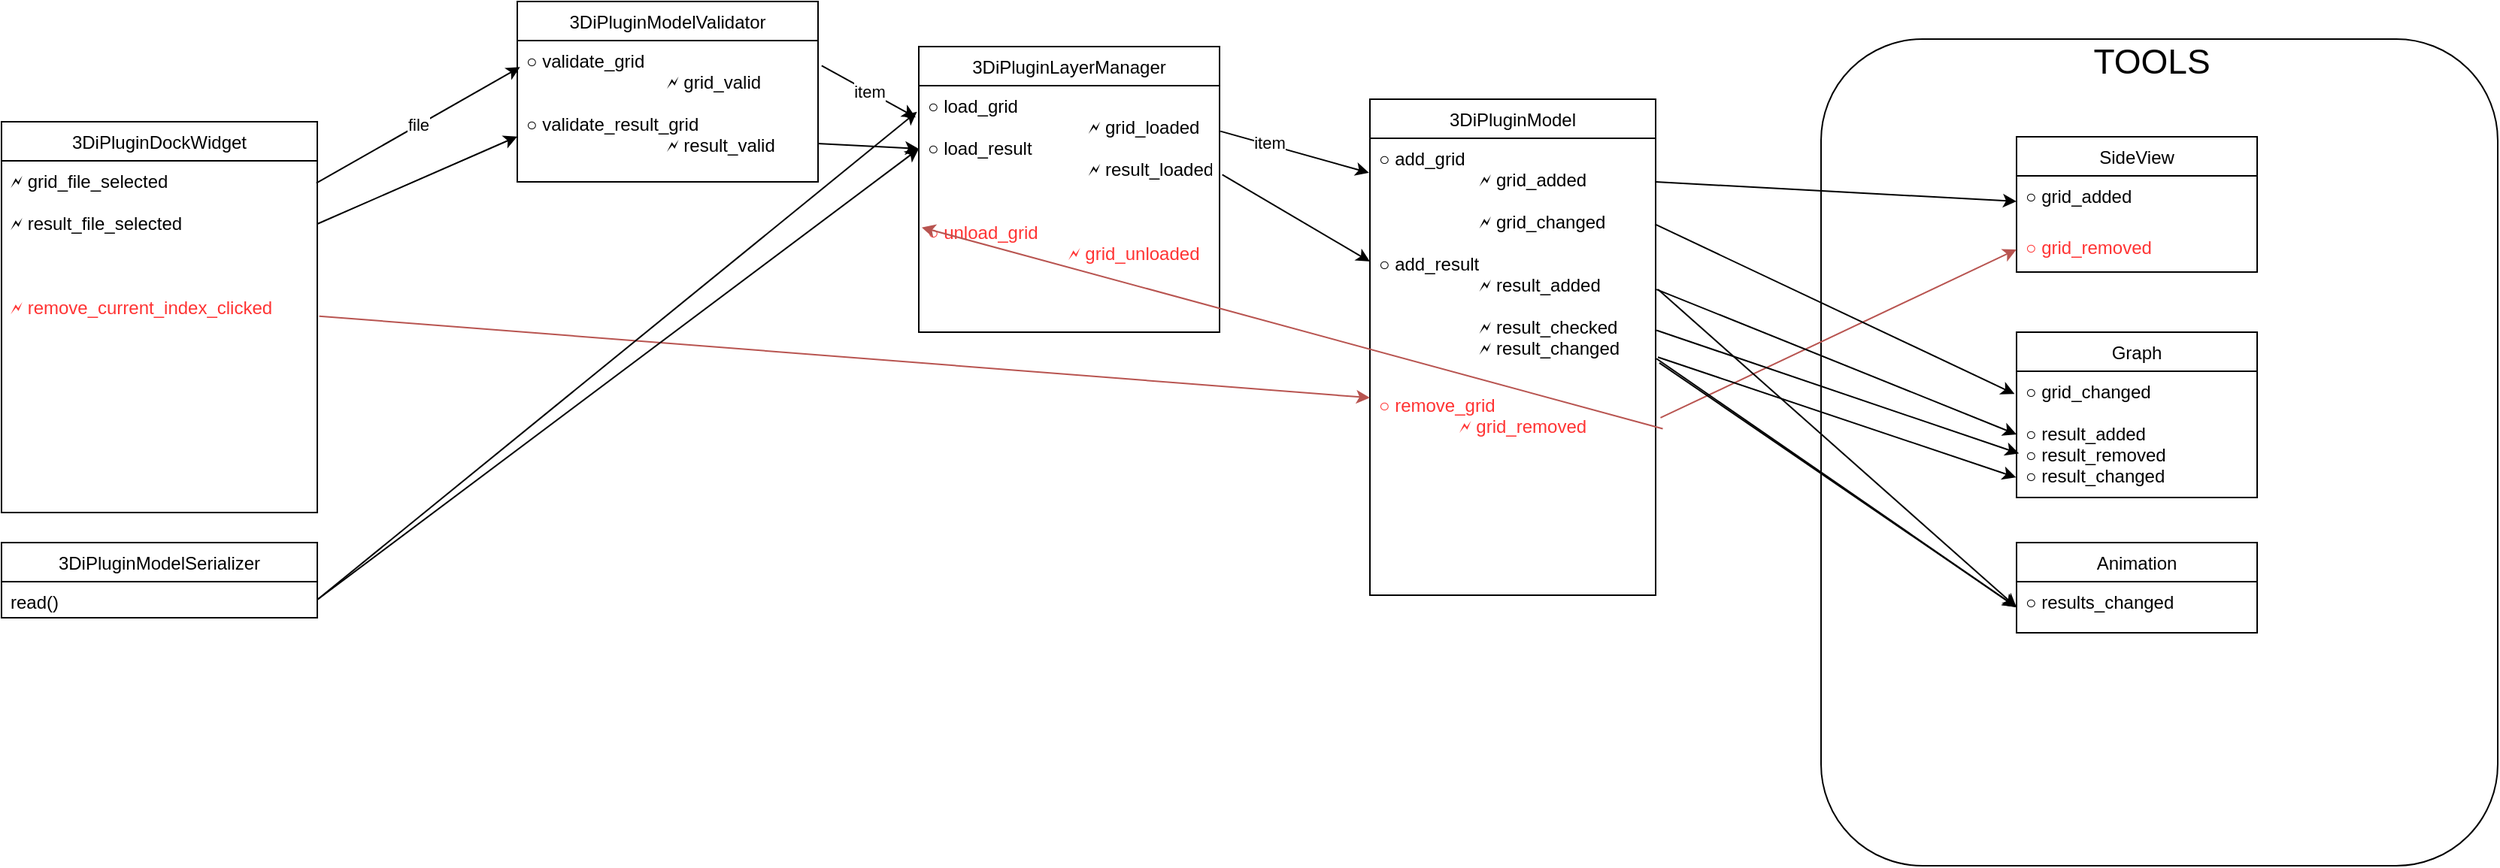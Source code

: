 <mxfile version="20.8.16" type="device"><diagram name="Page-1" id="b5b7bab2-c9e2-2cf4-8b2a-24fd1a2a6d21"><mxGraphModel dx="1248" dy="606" grid="1" gridSize="10" guides="1" tooltips="1" connect="1" arrows="1" fold="1" page="1" pageScale="1" pageWidth="827" pageHeight="1169" background="none" math="0" shadow="0"><root><mxCell id="0"/><mxCell id="1" parent="0"/><mxCell id="5HlFLYyAjReFzfFvpWD5-10" value="" style="rounded=1;whiteSpace=wrap;html=1;" vertex="1" parent="1"><mxGeometry x="1280" y="205" width="450" height="550" as="geometry"/></mxCell><mxCell id="shywv9QNYz3xRIldoQkV-1" value="3DiPluginDockWidget" style="swimlane;fontStyle=0;childLayout=stackLayout;horizontal=1;startSize=26;fillColor=none;horizontalStack=0;resizeParent=1;resizeParentMax=0;resizeLast=0;collapsible=1;marginBottom=0;" parent="1" vertex="1"><mxGeometry x="70" y="260" width="210" height="260" as="geometry"/></mxCell><mxCell id="shywv9QNYz3xRIldoQkV-2" value="🗲 grid_file_selected&#10;&#10;🗲 result_file_selected&#10;" style="text;strokeColor=none;fillColor=none;align=left;verticalAlign=top;spacingLeft=4;spacingRight=4;overflow=hidden;rotatable=0;points=[[0,0.5],[1,0.5]];portConstraint=eastwest;" parent="shywv9QNYz3xRIldoQkV-1" vertex="1"><mxGeometry y="26" width="210" height="84" as="geometry"/></mxCell><mxCell id="shywv9QNYz3xRIldoQkV-3" value="🗲 remove_current_index_clicked" style="text;strokeColor=none;fillColor=none;align=left;verticalAlign=top;spacingLeft=4;spacingRight=4;overflow=hidden;rotatable=0;points=[[0,0.5],[1,0.5]];portConstraint=eastwest;fontColor=#FF3333;" parent="shywv9QNYz3xRIldoQkV-1" vertex="1"><mxGeometry y="110" width="210" height="150" as="geometry"/></mxCell><mxCell id="shywv9QNYz3xRIldoQkV-5" value="3DiPluginModel" style="swimlane;fontStyle=0;childLayout=stackLayout;horizontal=1;startSize=26;fillColor=none;horizontalStack=0;resizeParent=1;resizeParentMax=0;resizeLast=0;collapsible=1;marginBottom=0;" parent="1" vertex="1"><mxGeometry x="980" y="245" width="190" height="330" as="geometry"/></mxCell><mxCell id="shywv9QNYz3xRIldoQkV-6" value="○ add_grid&#10;                    🗲 grid_added&#10;&#10;                    🗲 grid_changed&#10;&#10;○ add_result&#10;                    🗲 result_added&#10;&#10;                    🗲 result_checked&#10;                    🗲 result_changed&#10;" style="text;strokeColor=none;fillColor=none;align=left;verticalAlign=top;spacingLeft=4;spacingRight=4;overflow=hidden;rotatable=0;points=[[0,0.5],[1,0.5]];portConstraint=eastwest;" parent="shywv9QNYz3xRIldoQkV-5" vertex="1"><mxGeometry y="26" width="190" height="164" as="geometry"/></mxCell><mxCell id="shywv9QNYz3xRIldoQkV-7" value="○ remove_grid&#10;                🗲 grid_removed" style="text;strokeColor=none;fillColor=none;align=left;verticalAlign=top;spacingLeft=4;spacingRight=4;overflow=hidden;rotatable=0;points=[[0,0.5],[1,0.5]];portConstraint=eastwest;fontColor=#FF3333;" parent="shywv9QNYz3xRIldoQkV-5" vertex="1"><mxGeometry y="190" width="190" height="140" as="geometry"/></mxCell><mxCell id="shywv9QNYz3xRIldoQkV-12" value="3DiPluginLayerManager" style="swimlane;fontStyle=0;childLayout=stackLayout;horizontal=1;startSize=26;fillColor=none;horizontalStack=0;resizeParent=1;resizeParentMax=0;resizeLast=0;collapsible=1;marginBottom=0;" parent="1" vertex="1"><mxGeometry x="680" y="210" width="200" height="190" as="geometry"/></mxCell><mxCell id="shywv9QNYz3xRIldoQkV-13" value="○ load_grid&#10;                                🗲 grid_loaded&#10;○ load_result &#10;                                🗲 result_loaded" style="text;strokeColor=none;fillColor=none;align=left;verticalAlign=top;spacingLeft=4;spacingRight=4;overflow=hidden;rotatable=0;points=[[0,0.5],[1,0.5]];portConstraint=eastwest;" parent="shywv9QNYz3xRIldoQkV-12" vertex="1"><mxGeometry y="26" width="200" height="84" as="geometry"/></mxCell><mxCell id="shywv9QNYz3xRIldoQkV-14" value="○ unload_grid&#10;                            🗲 grid_unloaded" style="text;strokeColor=none;fillColor=none;align=left;verticalAlign=top;spacingLeft=4;spacingRight=4;overflow=hidden;rotatable=0;points=[[0,0.5],[1,0.5]];portConstraint=eastwest;fontColor=#FF3333;" parent="shywv9QNYz3xRIldoQkV-12" vertex="1"><mxGeometry y="110" width="200" height="80" as="geometry"/></mxCell><mxCell id="shywv9QNYz3xRIldoQkV-22" value="3DiPluginModelValidator" style="swimlane;fontStyle=0;childLayout=stackLayout;horizontal=1;startSize=26;fillColor=none;horizontalStack=0;resizeParent=1;resizeParentMax=0;resizeLast=0;collapsible=1;marginBottom=0;" parent="1" vertex="1"><mxGeometry x="413" y="180" width="200" height="120" as="geometry"/></mxCell><mxCell id="shywv9QNYz3xRIldoQkV-23" value="○ validate_grid&#10;                            🗲 grid_valid&#10;&#10;○ validate_result_grid&#10;                            🗲 result_valid" style="text;strokeColor=none;fillColor=none;align=left;verticalAlign=top;spacingLeft=4;spacingRight=4;overflow=hidden;rotatable=0;points=[[0,0.5],[1,0.5]];portConstraint=eastwest;" parent="shywv9QNYz3xRIldoQkV-22" vertex="1"><mxGeometry y="26" width="200" height="94" as="geometry"/></mxCell><mxCell id="5HlFLYyAjReFzfFvpWD5-2" value="file" style="endArrow=classic;html=1;rounded=0;exitX=0.997;exitY=0.177;exitDx=0;exitDy=0;entryX=0.009;entryY=0.188;entryDx=0;entryDy=0;exitPerimeter=0;entryPerimeter=0;" edge="1" parent="1" source="shywv9QNYz3xRIldoQkV-2" target="shywv9QNYz3xRIldoQkV-23"><mxGeometry width="50" height="50" relative="1" as="geometry"><mxPoint x="260" y="440" as="sourcePoint"/><mxPoint x="310" y="390" as="targetPoint"/></mxGeometry></mxCell><mxCell id="5HlFLYyAjReFzfFvpWD5-3" value="item" style="endArrow=classic;html=1;rounded=0;entryX=-0.01;entryY=0.251;entryDx=0;entryDy=0;exitX=1.012;exitY=0.178;exitDx=0;exitDy=0;exitPerimeter=0;entryPerimeter=0;" edge="1" parent="1" source="shywv9QNYz3xRIldoQkV-23" target="shywv9QNYz3xRIldoQkV-13"><mxGeometry width="50" height="50" relative="1" as="geometry"><mxPoint x="650" y="440" as="sourcePoint"/><mxPoint x="700" y="390" as="targetPoint"/></mxGeometry></mxCell><mxCell id="5HlFLYyAjReFzfFvpWD5-4" value="" style="endArrow=classic;html=1;rounded=0;exitX=1.003;exitY=0.361;exitDx=0;exitDy=0;exitPerimeter=0;entryX=-0.003;entryY=0.14;entryDx=0;entryDy=0;entryPerimeter=0;" edge="1" parent="1" source="shywv9QNYz3xRIldoQkV-13" target="shywv9QNYz3xRIldoQkV-6"><mxGeometry width="50" height="50" relative="1" as="geometry"><mxPoint x="650" y="440" as="sourcePoint"/><mxPoint x="700" y="390" as="targetPoint"/></mxGeometry></mxCell><mxCell id="5HlFLYyAjReFzfFvpWD5-5" value="item" style="edgeLabel;html=1;align=center;verticalAlign=middle;resizable=0;points=[];" vertex="1" connectable="0" parent="5HlFLYyAjReFzfFvpWD5-4"><mxGeometry x="-0.353" y="2" relative="1" as="geometry"><mxPoint as="offset"/></mxGeometry></mxCell><mxCell id="5HlFLYyAjReFzfFvpWD5-6" value="SideView" style="swimlane;fontStyle=0;childLayout=stackLayout;horizontal=1;startSize=26;fillColor=none;horizontalStack=0;resizeParent=1;resizeParentMax=0;resizeLast=0;collapsible=1;marginBottom=0;" vertex="1" parent="1"><mxGeometry x="1410" y="270" width="160" height="90" as="geometry"/></mxCell><mxCell id="5HlFLYyAjReFzfFvpWD5-7" value="○ grid_added&#10;                    " style="text;strokeColor=none;fillColor=none;align=left;verticalAlign=top;spacingLeft=4;spacingRight=4;overflow=hidden;rotatable=0;points=[[0,0.5],[1,0.5]];portConstraint=eastwest;" vertex="1" parent="5HlFLYyAjReFzfFvpWD5-6"><mxGeometry y="26" width="160" height="34" as="geometry"/></mxCell><mxCell id="5HlFLYyAjReFzfFvpWD5-8" value="○ grid_removed&#10;                " style="text;strokeColor=none;fillColor=none;align=left;verticalAlign=top;spacingLeft=4;spacingRight=4;overflow=hidden;rotatable=0;points=[[0,0.5],[1,0.5]];portConstraint=eastwest;fontColor=#FF3333;" vertex="1" parent="5HlFLYyAjReFzfFvpWD5-6"><mxGeometry y="60" width="160" height="30" as="geometry"/></mxCell><mxCell id="5HlFLYyAjReFzfFvpWD5-12" value="TOOLS" style="text;html=1;strokeColor=none;fillColor=none;align=center;verticalAlign=middle;whiteSpace=wrap;rounded=0;fontSize=23;" vertex="1" parent="1"><mxGeometry x="1470" y="205" width="60" height="30" as="geometry"/></mxCell><mxCell id="5HlFLYyAjReFzfFvpWD5-13" value="" style="endArrow=classic;html=1;rounded=0;fontSize=23;entryX=0;entryY=0.5;entryDx=0;entryDy=0;" edge="1" parent="1" target="5HlFLYyAjReFzfFvpWD5-7"><mxGeometry width="50" height="50" relative="1" as="geometry"><mxPoint x="1170" y="300" as="sourcePoint"/><mxPoint x="1250" y="390" as="targetPoint"/></mxGeometry></mxCell><mxCell id="5HlFLYyAjReFzfFvpWD5-14" value="" style="endArrow=classic;html=1;rounded=0;fontSize=23;exitX=1.017;exitY=0.157;exitDx=0;exitDy=0;fillColor=#f8cecc;strokeColor=#b85450;exitPerimeter=0;entryX=0;entryY=0.5;entryDx=0;entryDy=0;" edge="1" parent="1" source="shywv9QNYz3xRIldoQkV-7" target="5HlFLYyAjReFzfFvpWD5-8"><mxGeometry width="50" height="50" relative="1" as="geometry"><mxPoint x="1200" y="440" as="sourcePoint"/><mxPoint x="1250" y="390" as="targetPoint"/></mxGeometry></mxCell><mxCell id="5HlFLYyAjReFzfFvpWD5-15" value="Graph" style="swimlane;fontStyle=0;childLayout=stackLayout;horizontal=1;startSize=26;fillColor=none;horizontalStack=0;resizeParent=1;resizeParentMax=0;resizeLast=0;collapsible=1;marginBottom=0;" vertex="1" parent="1"><mxGeometry x="1410" y="400" width="160" height="110" as="geometry"/></mxCell><mxCell id="5HlFLYyAjReFzfFvpWD5-16" value="○ grid_changed&#10;&#10;○ result_added&#10;○ result_removed&#10;○ result_changed&#10;&#10;                    " style="text;strokeColor=none;fillColor=none;align=left;verticalAlign=top;spacingLeft=4;spacingRight=4;overflow=hidden;rotatable=0;points=[[0,0.5],[1,0.5]];portConstraint=eastwest;" vertex="1" parent="5HlFLYyAjReFzfFvpWD5-15"><mxGeometry y="26" width="160" height="84" as="geometry"/></mxCell><mxCell id="5HlFLYyAjReFzfFvpWD5-18" value="" style="endArrow=classic;html=1;rounded=0;fontSize=23;exitX=0.998;exitY=0.349;exitDx=0;exitDy=0;entryX=-0.008;entryY=0.18;entryDx=0;entryDy=0;exitPerimeter=0;entryPerimeter=0;" edge="1" parent="1" source="shywv9QNYz3xRIldoQkV-6" target="5HlFLYyAjReFzfFvpWD5-16"><mxGeometry width="50" height="50" relative="1" as="geometry"><mxPoint x="1210" y="440" as="sourcePoint"/><mxPoint x="1260" y="390" as="targetPoint"/></mxGeometry></mxCell><mxCell id="5HlFLYyAjReFzfFvpWD5-19" value="" style="endArrow=classic;html=1;rounded=0;fontSize=23;exitX=1.006;exitY=0.129;exitDx=0;exitDy=0;entryX=0;entryY=0.062;entryDx=0;entryDy=0;entryPerimeter=0;fillColor=#f8cecc;strokeColor=#b85450;exitPerimeter=0;" edge="1" parent="1" source="shywv9QNYz3xRIldoQkV-3" target="shywv9QNYz3xRIldoQkV-7"><mxGeometry width="50" height="50" relative="1" as="geometry"><mxPoint x="390" y="440" as="sourcePoint"/><mxPoint x="440" y="390" as="targetPoint"/></mxGeometry></mxCell><mxCell id="5HlFLYyAjReFzfFvpWD5-20" value="" style="endArrow=classic;html=1;rounded=0;fontSize=23;exitX=1.025;exitY=0.209;exitDx=0;exitDy=0;exitPerimeter=0;entryX=0.01;entryY=0.129;entryDx=0;entryDy=0;entryPerimeter=0;fillColor=#f8cecc;strokeColor=#b85450;" edge="1" parent="1" source="shywv9QNYz3xRIldoQkV-7" target="shywv9QNYz3xRIldoQkV-14"><mxGeometry width="50" height="50" relative="1" as="geometry"><mxPoint x="1020" y="440" as="sourcePoint"/><mxPoint x="1070" y="390" as="targetPoint"/></mxGeometry></mxCell><mxCell id="5HlFLYyAjReFzfFvpWD5-21" value="3DiPluginModelSerializer" style="swimlane;fontStyle=0;childLayout=stackLayout;horizontal=1;startSize=26;fillColor=none;horizontalStack=0;resizeParent=1;resizeParentMax=0;resizeLast=0;collapsible=1;marginBottom=0;" vertex="1" parent="1"><mxGeometry x="70" y="540" width="210" height="50" as="geometry"/></mxCell><mxCell id="5HlFLYyAjReFzfFvpWD5-22" value="read()" style="text;strokeColor=none;fillColor=none;align=left;verticalAlign=top;spacingLeft=4;spacingRight=4;overflow=hidden;rotatable=0;points=[[0,0.5],[1,0.5]];portConstraint=eastwest;" vertex="1" parent="5HlFLYyAjReFzfFvpWD5-21"><mxGeometry y="26" width="210" height="24" as="geometry"/></mxCell><mxCell id="5HlFLYyAjReFzfFvpWD5-27" value="" style="endArrow=classic;html=1;rounded=0;fontSize=22;exitX=1;exitY=0.5;exitDx=0;exitDy=0;entryX=-0.006;entryY=0.207;entryDx=0;entryDy=0;entryPerimeter=0;" edge="1" parent="1" source="5HlFLYyAjReFzfFvpWD5-22" target="shywv9QNYz3xRIldoQkV-13"><mxGeometry width="50" height="50" relative="1" as="geometry"><mxPoint x="650" y="490" as="sourcePoint"/><mxPoint x="700" y="440" as="targetPoint"/></mxGeometry></mxCell><mxCell id="5HlFLYyAjReFzfFvpWD5-30" value="" style="endArrow=classic;html=1;rounded=0;fontSize=21;exitX=1;exitY=0.5;exitDx=0;exitDy=0;entryX=0;entryY=0.679;entryDx=0;entryDy=0;entryPerimeter=0;" edge="1" parent="1" source="shywv9QNYz3xRIldoQkV-2" target="shywv9QNYz3xRIldoQkV-23"><mxGeometry width="50" height="50" relative="1" as="geometry"><mxPoint x="650" y="490" as="sourcePoint"/><mxPoint x="700" y="440" as="targetPoint"/></mxGeometry></mxCell><mxCell id="5HlFLYyAjReFzfFvpWD5-31" value="" style="endArrow=classic;html=1;rounded=0;fontSize=21;exitX=0.998;exitY=0.729;exitDx=0;exitDy=0;exitPerimeter=0;entryX=0;entryY=0.5;entryDx=0;entryDy=0;" edge="1" parent="1" source="shywv9QNYz3xRIldoQkV-23" target="shywv9QNYz3xRIldoQkV-13"><mxGeometry width="50" height="50" relative="1" as="geometry"><mxPoint x="650" y="490" as="sourcePoint"/><mxPoint x="700" y="440" as="targetPoint"/></mxGeometry></mxCell><mxCell id="5HlFLYyAjReFzfFvpWD5-32" value="" style="endArrow=classic;html=1;rounded=0;fontSize=21;exitX=1;exitY=0.5;exitDx=0;exitDy=0;entryX=0;entryY=0.5;entryDx=0;entryDy=0;" edge="1" parent="1" source="5HlFLYyAjReFzfFvpWD5-22" target="shywv9QNYz3xRIldoQkV-13"><mxGeometry width="50" height="50" relative="1" as="geometry"><mxPoint x="650" y="490" as="sourcePoint"/><mxPoint x="700" y="440" as="targetPoint"/></mxGeometry></mxCell><mxCell id="5HlFLYyAjReFzfFvpWD5-33" value="" style="endArrow=classic;html=1;rounded=0;fontSize=21;exitX=1.009;exitY=0.705;exitDx=0;exitDy=0;exitPerimeter=0;entryX=0;entryY=0.5;entryDx=0;entryDy=0;" edge="1" parent="1" source="shywv9QNYz3xRIldoQkV-13" target="shywv9QNYz3xRIldoQkV-6"><mxGeometry width="50" height="50" relative="1" as="geometry"><mxPoint x="650" y="490" as="sourcePoint"/><mxPoint x="700" y="440" as="targetPoint"/></mxGeometry></mxCell><mxCell id="5HlFLYyAjReFzfFvpWD5-34" value="Animation" style="swimlane;fontStyle=0;childLayout=stackLayout;horizontal=1;startSize=26;fillColor=none;horizontalStack=0;resizeParent=1;resizeParentMax=0;resizeLast=0;collapsible=1;marginBottom=0;" vertex="1" parent="1"><mxGeometry x="1410" y="540" width="160" height="60" as="geometry"/></mxCell><mxCell id="5HlFLYyAjReFzfFvpWD5-35" value="○ results_changed&#10;                   " style="text;strokeColor=none;fillColor=none;align=left;verticalAlign=top;spacingLeft=4;spacingRight=4;overflow=hidden;rotatable=0;points=[[0,0.5],[1,0.5]];portConstraint=eastwest;" vertex="1" parent="5HlFLYyAjReFzfFvpWD5-34"><mxGeometry y="26" width="160" height="34" as="geometry"/></mxCell><mxCell id="5HlFLYyAjReFzfFvpWD5-37" value="" style="endArrow=classic;html=1;rounded=0;fontSize=21;exitX=1.008;exitY=0.888;exitDx=0;exitDy=0;exitPerimeter=0;entryX=-0.002;entryY=0.841;entryDx=0;entryDy=0;entryPerimeter=0;" edge="1" parent="1" source="shywv9QNYz3xRIldoQkV-6" target="5HlFLYyAjReFzfFvpWD5-16"><mxGeometry width="50" height="50" relative="1" as="geometry"><mxPoint x="1070" y="490" as="sourcePoint"/><mxPoint x="1120" y="440" as="targetPoint"/></mxGeometry></mxCell><mxCell id="5HlFLYyAjReFzfFvpWD5-38" value="" style="endArrow=classic;html=1;rounded=0;fontSize=21;exitX=1.003;exitY=0.779;exitDx=0;exitDy=0;exitPerimeter=0;entryX=0.01;entryY=0.651;entryDx=0;entryDy=0;entryPerimeter=0;" edge="1" parent="1" source="shywv9QNYz3xRIldoQkV-6" target="5HlFLYyAjReFzfFvpWD5-16"><mxGeometry width="50" height="50" relative="1" as="geometry"><mxPoint x="1070" y="490" as="sourcePoint"/><mxPoint x="1120" y="440" as="targetPoint"/></mxGeometry></mxCell><mxCell id="5HlFLYyAjReFzfFvpWD5-39" value="" style="endArrow=classic;html=1;rounded=0;fontSize=21;exitX=1.003;exitY=0.613;exitDx=0;exitDy=0;exitPerimeter=0;entryX=0;entryY=0.5;entryDx=0;entryDy=0;" edge="1" parent="1" source="shywv9QNYz3xRIldoQkV-6" target="5HlFLYyAjReFzfFvpWD5-16"><mxGeometry width="50" height="50" relative="1" as="geometry"><mxPoint x="1070" y="490" as="sourcePoint"/><mxPoint x="1200" y="510" as="targetPoint"/></mxGeometry></mxCell><mxCell id="5HlFLYyAjReFzfFvpWD5-40" value="" style="endArrow=classic;html=1;rounded=0;fontSize=21;exitX=1.008;exitY=0.613;exitDx=0;exitDy=0;exitPerimeter=0;entryX=0;entryY=0.5;entryDx=0;entryDy=0;" edge="1" parent="1" source="shywv9QNYz3xRIldoQkV-6" target="5HlFLYyAjReFzfFvpWD5-35"><mxGeometry width="50" height="50" relative="1" as="geometry"><mxPoint x="1070" y="490" as="sourcePoint"/><mxPoint x="1120" y="440" as="targetPoint"/></mxGeometry></mxCell><mxCell id="5HlFLYyAjReFzfFvpWD5-41" value="" style="endArrow=classic;html=1;rounded=0;fontSize=21;exitX=1.003;exitY=0.894;exitDx=0;exitDy=0;exitPerimeter=0;entryX=0;entryY=0.5;entryDx=0;entryDy=0;" edge="1" parent="1" source="shywv9QNYz3xRIldoQkV-6" target="5HlFLYyAjReFzfFvpWD5-35"><mxGeometry width="50" height="50" relative="1" as="geometry"><mxPoint x="1070" y="490" as="sourcePoint"/><mxPoint x="1120" y="440" as="targetPoint"/></mxGeometry></mxCell><mxCell id="5HlFLYyAjReFzfFvpWD5-42" value="" style="endArrow=classic;html=1;rounded=0;fontSize=21;exitX=1.013;exitY=0.911;exitDx=0;exitDy=0;exitPerimeter=0;entryX=0;entryY=0.5;entryDx=0;entryDy=0;" edge="1" parent="1" source="shywv9QNYz3xRIldoQkV-6" target="5HlFLYyAjReFzfFvpWD5-35"><mxGeometry width="50" height="50" relative="1" as="geometry"><mxPoint x="1070" y="490" as="sourcePoint"/><mxPoint x="1120" y="440" as="targetPoint"/></mxGeometry></mxCell></root></mxGraphModel></diagram></mxfile>